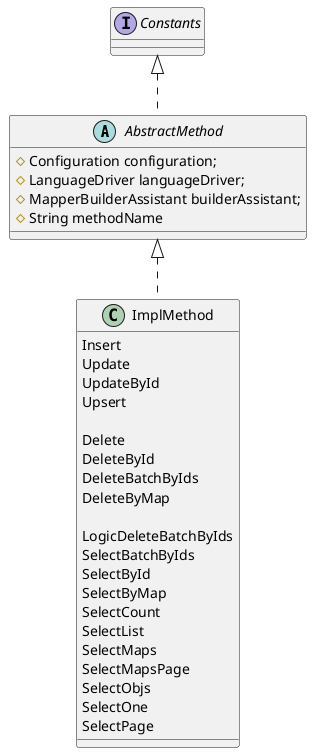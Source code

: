
@startuml
'https://plantuml.com/class-diagram


abstract class AbstractMethod implements Constants {
    # Configuration configuration;
    # LanguageDriver languageDriver;
    # MapperBuilderAssistant builderAssistant;
    # String methodName
}

class ImplMethod implements AbstractMethod

class ImplMethod{
    Insert
    Update
    UpdateById
    Upsert

    Delete
    DeleteById
    DeleteBatchByIds
    DeleteByMap

    LogicDeleteBatchByIds
    SelectBatchByIds
    SelectById
    SelectByMap
    SelectCount
    SelectList
    SelectMaps
    SelectMapsPage
    SelectObjs
    SelectOne
    SelectPage
}




@enduml